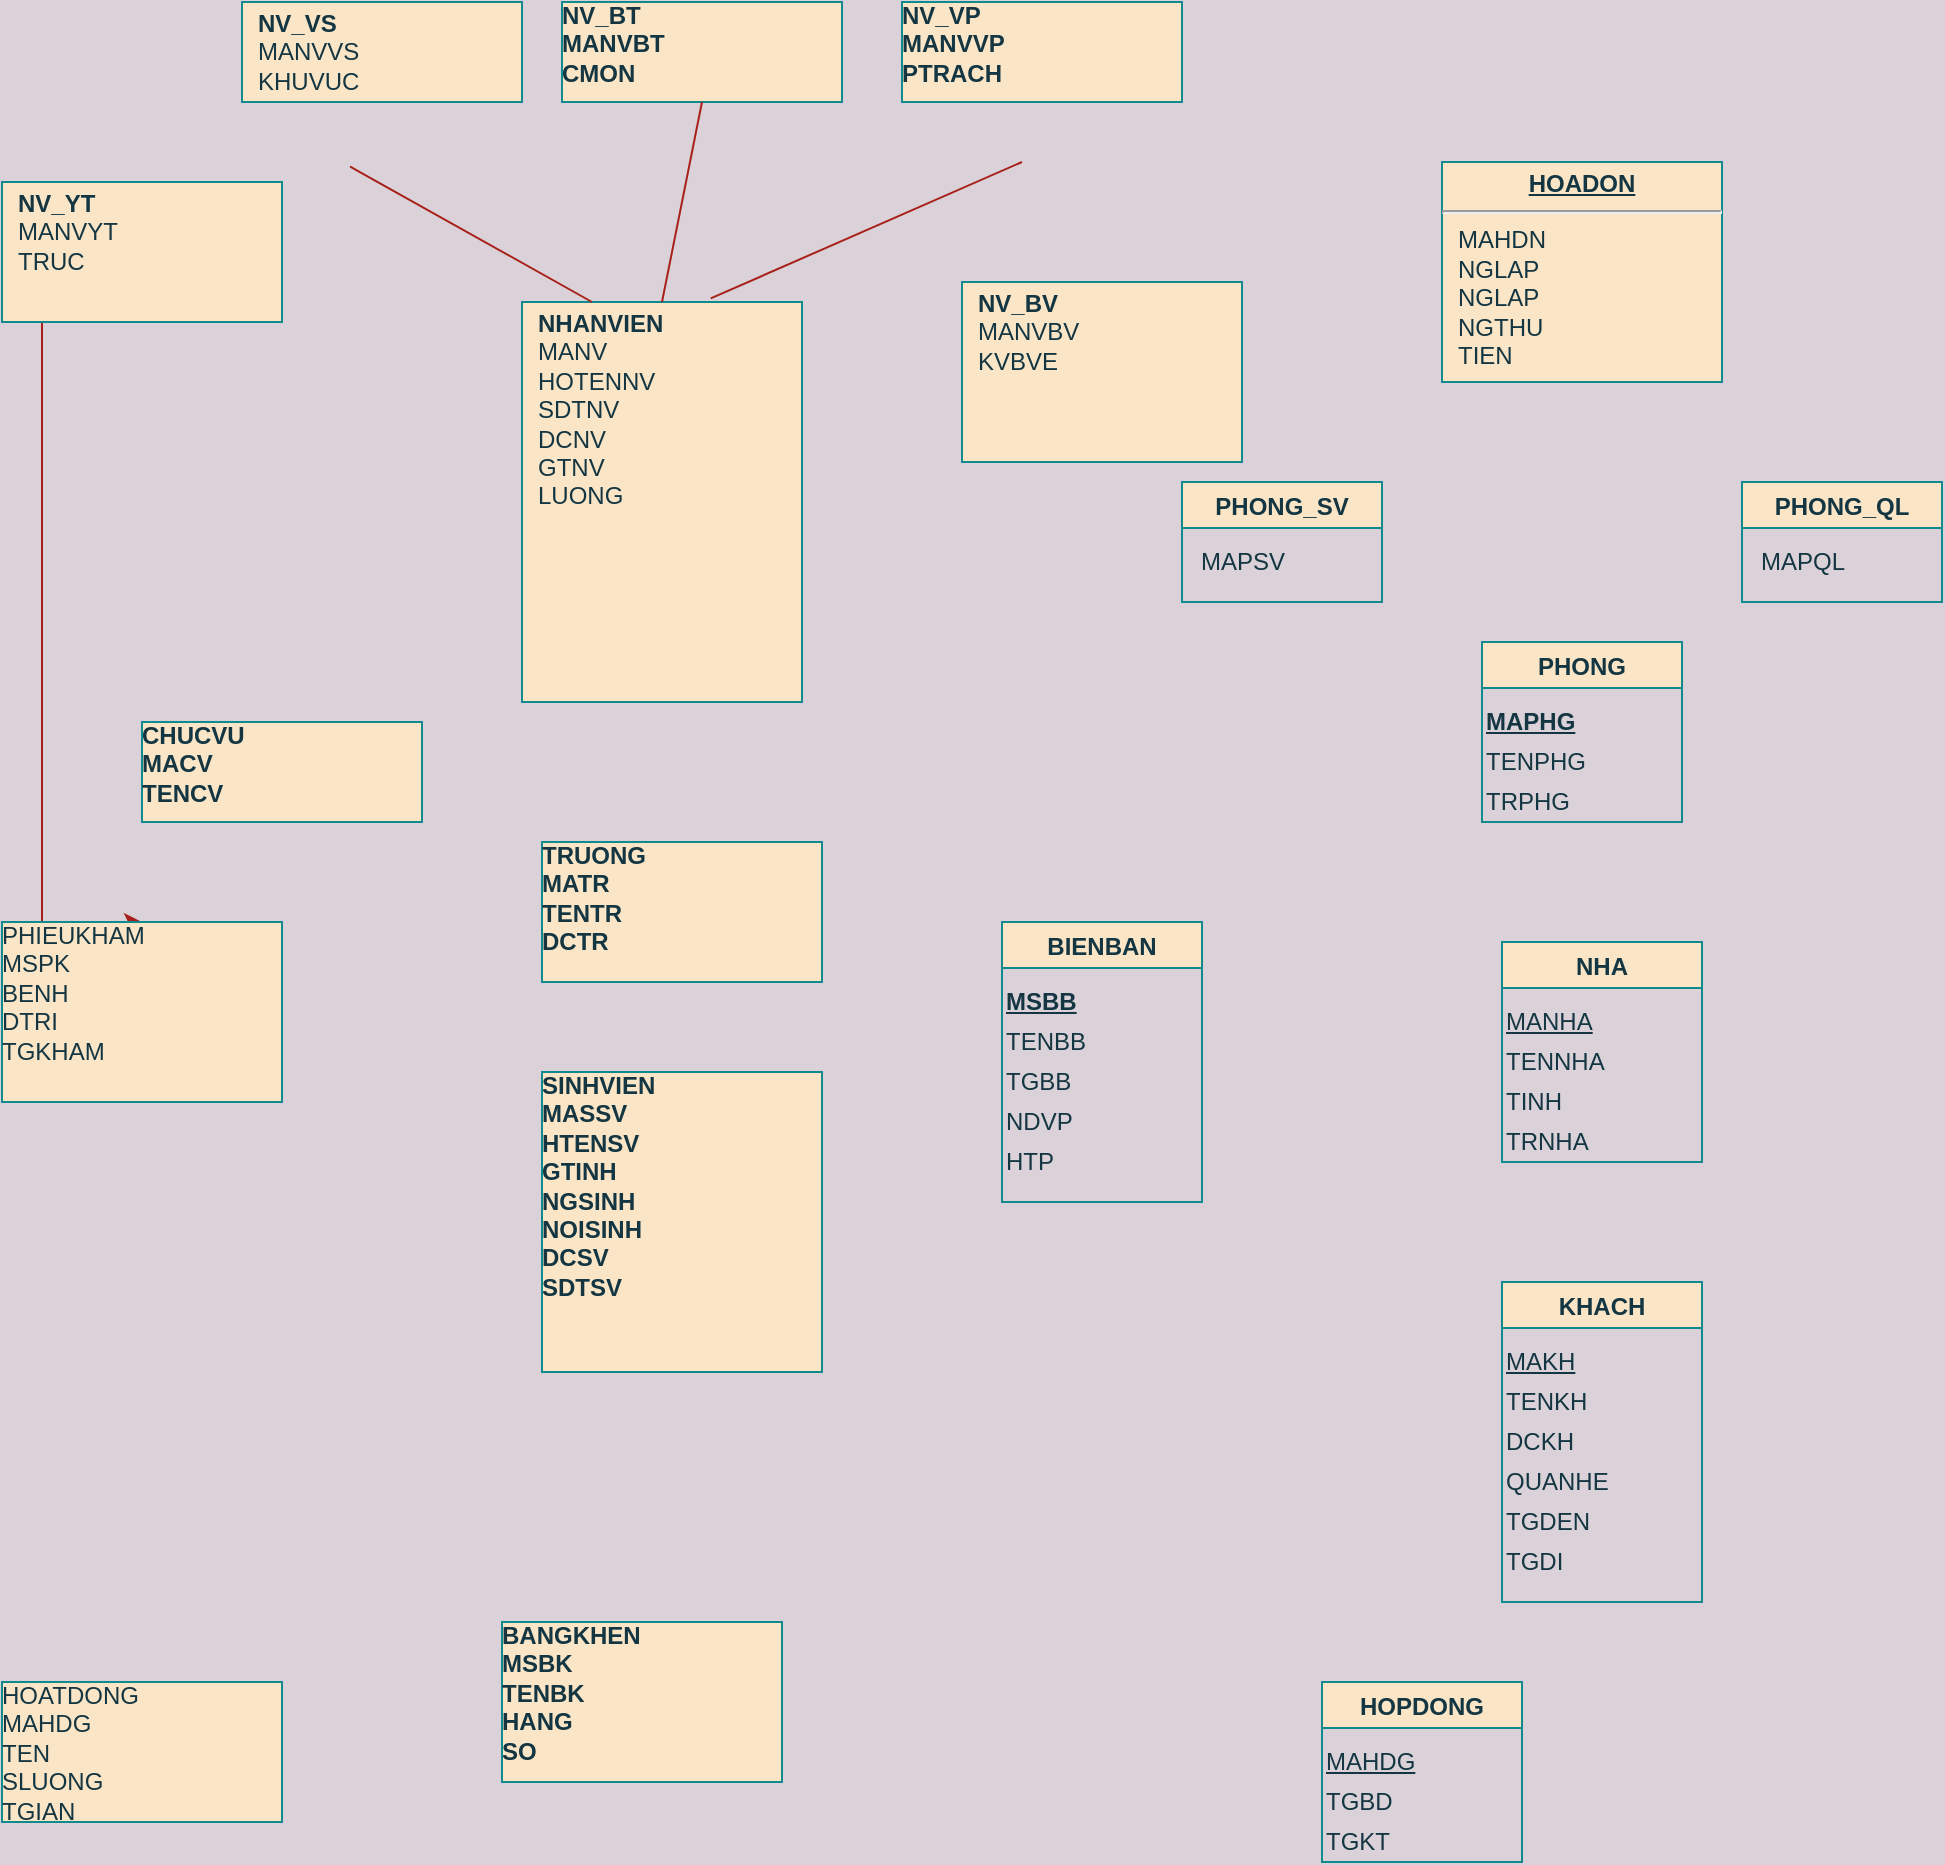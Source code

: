 <mxfile version="14.6.0" type="github">
  <diagram name="Page-1" id="a7904f86-f2b4-8e86-fa97-74104820619b">
    <mxGraphModel dx="1117" dy="1049" grid="1" gridSize="10" guides="1" tooltips="1" connect="1" arrows="1" fold="1" page="1" pageScale="1" pageWidth="1100" pageHeight="850" background="#DAD2D8" math="0" shadow="0">
      <root>
        <mxCell id="0" />
        <mxCell id="1" parent="0" />
        <mxCell id="24794b860abc3c2d-18" value="&lt;p style=&quot;margin: 0px ; margin-top: 4px ; text-align: center ; text-decoration: underline&quot;&gt;&lt;/p&gt;&lt;p style=&quot;margin: 0px ; margin-left: 8px&quot;&gt;&lt;b&gt;NHANVIEN&lt;/b&gt;&lt;/p&gt;&lt;p style=&quot;margin: 0px ; margin-left: 8px&quot;&gt;MANV&lt;/p&gt;&lt;p style=&quot;margin: 0px ; margin-left: 8px&quot;&gt;HOTENNV&lt;/p&gt;&lt;p style=&quot;margin: 0px ; margin-left: 8px&quot;&gt;SDTNV&lt;/p&gt;&lt;p style=&quot;margin: 0px ; margin-left: 8px&quot;&gt;DCNV&lt;/p&gt;&lt;p style=&quot;margin: 0px ; margin-left: 8px&quot;&gt;GTNV&lt;/p&gt;&lt;p style=&quot;margin: 0px ; margin-left: 8px&quot;&gt;LUONG&lt;/p&gt;" style="verticalAlign=top;align=left;overflow=fill;fontSize=12;fontFamily=Helvetica;html=1;rounded=0;shadow=0;comic=0;labelBackgroundColor=none;strokeWidth=1;horizontal=1;labelBorderColor=none;fillColor=#FAE5C7;strokeColor=#0F8B8D;fontColor=#143642;" parent="1" vertex="1">
          <mxGeometry x="300" y="190" width="140" height="200" as="geometry" />
        </mxCell>
        <mxCell id="24794b860abc3c2d-1" value="&lt;p style=&quot;margin: 0px ; margin-top: 4px ; text-align: center ; text-decoration: underline&quot;&gt;&lt;/p&gt;&lt;p style=&quot;margin: 0px ; margin-left: 8px&quot;&gt;&lt;b&gt;NV_VS&lt;/b&gt;&lt;/p&gt;&lt;p style=&quot;margin: 0px ; margin-left: 8px&quot;&gt;MANVVS&lt;/p&gt;&lt;p style=&quot;margin: 0px ; margin-left: 8px&quot;&gt;KHUVUC&lt;/p&gt;" style="verticalAlign=top;align=left;overflow=fill;fontSize=12;fontFamily=Helvetica;html=1;rounded=0;shadow=0;comic=0;labelBackgroundColor=none;strokeWidth=1;fillColor=#FAE5C7;strokeColor=#0F8B8D;fontColor=#143642;" parent="1" vertex="1">
          <mxGeometry x="160" y="40" width="140" height="50" as="geometry" />
        </mxCell>
        <mxCell id="24794b860abc3c2d-16" value="&lt;b&gt;CHUCVU&lt;br&gt;MACV&lt;br&gt;TENCV&lt;br&gt;&lt;br&gt;&lt;/b&gt;" style="verticalAlign=top;align=left;overflow=fill;fontSize=12;fontFamily=Helvetica;html=1;rounded=0;shadow=0;comic=0;labelBackgroundColor=none;strokeWidth=1;fillColor=#FAE5C7;strokeColor=#0F8B8D;fontColor=#143642;" parent="1" vertex="1">
          <mxGeometry x="110" y="400" width="140" height="50" as="geometry" />
        </mxCell>
        <mxCell id="zZlz-yJvuCY5TDo2Zsq6-52" style="edgeStyle=orthogonalEdgeStyle;rounded=0;orthogonalLoop=1;jettySize=auto;html=1;exitX=0.5;exitY=1;exitDx=0;exitDy=0;entryX=0.5;entryY=0;entryDx=0;entryDy=0;labelBackgroundColor=#DAD2D8;strokeColor=#A8201A;fontColor=#143642;" edge="1" parent="1" source="24794b860abc3c2d-17" target="24794b860abc3c2d-21">
          <mxGeometry relative="1" as="geometry">
            <Array as="points">
              <mxPoint x="60" y="200" />
              <mxPoint x="60" y="500" />
            </Array>
          </mxGeometry>
        </mxCell>
        <mxCell id="24794b860abc3c2d-20" value="&lt;p style=&quot;margin: 0px ; margin-top: 4px ; text-align: center ; text-decoration: underline&quot;&gt;&lt;/p&gt;&lt;p style=&quot;margin: 0px ; margin-left: 8px&quot;&gt;&lt;b&gt;NV_BV&lt;/b&gt;&lt;/p&gt;&lt;p style=&quot;margin: 0px ; margin-left: 8px&quot;&gt;MANVBV&lt;/p&gt;&lt;p style=&quot;margin: 0px ; margin-left: 8px&quot;&gt;KVBVE&lt;/p&gt;" style="verticalAlign=top;align=left;overflow=fill;fontSize=12;fontFamily=Helvetica;html=1;rounded=0;shadow=0;comic=0;labelBackgroundColor=none;strokeWidth=1;fillColor=#FAE5C7;strokeColor=#0F8B8D;fontColor=#143642;" parent="1" vertex="1">
          <mxGeometry x="520" y="180" width="140" height="90" as="geometry" />
        </mxCell>
        <mxCell id="24794b860abc3c2d-21" value="PHIEUKHAM&lt;br&gt;MSPK&lt;br&gt;BENH&lt;br&gt;DTRI&lt;br&gt;TGKHAM" style="verticalAlign=top;align=left;overflow=fill;fontSize=12;fontFamily=Helvetica;html=1;rounded=0;shadow=0;comic=0;labelBackgroundColor=none;strokeWidth=1;fillColor=#FAE5C7;strokeColor=#0F8B8D;fontColor=#143642;" parent="1" vertex="1">
          <mxGeometry x="40" y="500" width="140" height="90" as="geometry" />
        </mxCell>
        <mxCell id="24794b860abc3c2d-22" value="&lt;b&gt;TRUONG&lt;br&gt;MATR&lt;br&gt;TENTR&lt;br&gt;DCTR&lt;br&gt;&lt;br&gt;&lt;/b&gt;" style="verticalAlign=top;align=left;overflow=fill;fontSize=12;fontFamily=Helvetica;html=1;rounded=0;shadow=0;comic=0;labelBackgroundColor=none;strokeWidth=1;fillColor=#FAE5C7;strokeColor=#0F8B8D;fontColor=#143642;" parent="1" vertex="1">
          <mxGeometry x="310" y="460" width="140" height="70" as="geometry" />
        </mxCell>
        <mxCell id="24794b860abc3c2d-23" value="&lt;b&gt;NV_VP&lt;br&gt;MANVVP&lt;br&gt;PTRACH&lt;br&gt;&lt;/b&gt;" style="verticalAlign=top;align=left;overflow=fill;fontSize=12;fontFamily=Helvetica;html=1;rounded=0;shadow=0;comic=0;labelBackgroundColor=none;strokeWidth=1;fillColor=#FAE5C7;strokeColor=#0F8B8D;fontColor=#143642;" parent="1" vertex="1">
          <mxGeometry x="490" y="40" width="140" height="50" as="geometry" />
        </mxCell>
        <mxCell id="24794b860abc3c2d-24" value="HOATDONG&lt;br&gt;MAHDG&lt;br&gt;TEN&lt;br&gt;SLUONG&lt;br&gt;TGIAN" style="verticalAlign=top;align=left;overflow=fill;fontSize=12;fontFamily=Helvetica;html=1;rounded=0;shadow=0;comic=0;labelBackgroundColor=none;strokeWidth=1;fillColor=#FAE5C7;strokeColor=#0F8B8D;fontColor=#143642;" parent="1" vertex="1">
          <mxGeometry x="40" y="880" width="140" height="70" as="geometry" />
        </mxCell>
        <mxCell id="24794b860abc3c2d-25" value="&lt;b&gt;SINHVIEN&lt;br&gt;MASSV&lt;br&gt;HTENSV&lt;br&gt;GTINH&lt;br&gt;NGSINH&lt;br&gt;NOISINH&lt;br&gt;DCSV&lt;br&gt;SDTSV&lt;br&gt;&lt;/b&gt;" style="verticalAlign=top;align=left;overflow=fill;fontSize=12;fontFamily=Helvetica;html=1;rounded=0;shadow=0;comic=0;labelBackgroundColor=none;strokeWidth=1;fillColor=#FAE5C7;strokeColor=#0F8B8D;fontColor=#143642;" parent="1" vertex="1">
          <mxGeometry x="310" y="575" width="140" height="150" as="geometry" />
        </mxCell>
        <mxCell id="24794b860abc3c2d-26" value="&lt;p style=&quot;margin: 0px ; margin-top: 4px ; text-align: center ; text-decoration: underline&quot;&gt;&lt;b&gt;HOADON&lt;/b&gt;&lt;/p&gt;&lt;hr&gt;&lt;p style=&quot;margin: 0px ; margin-left: 8px&quot;&gt;MAHDN&lt;/p&gt;&lt;p style=&quot;margin: 0px ; margin-left: 8px&quot;&gt;NGLAP&lt;br&gt;NGLAP&lt;/p&gt;&lt;p style=&quot;margin: 0px ; margin-left: 8px&quot;&gt;NGTHU&lt;/p&gt;&lt;p style=&quot;margin: 0px ; margin-left: 8px&quot;&gt;TIEN&lt;/p&gt;&lt;p style=&quot;margin: 0px ; margin-left: 8px&quot;&gt;&lt;br&gt;&lt;/p&gt;" style="verticalAlign=top;align=left;overflow=fill;fontSize=12;fontFamily=Helvetica;html=1;rounded=0;shadow=0;comic=0;labelBackgroundColor=none;strokeWidth=1;fillColor=#FAE5C7;strokeColor=#0F8B8D;fontColor=#143642;" parent="1" vertex="1">
          <mxGeometry x="760" y="120" width="140" height="110" as="geometry" />
        </mxCell>
        <mxCell id="24794b860abc3c2d-19" value="&lt;b&gt;NV_BT&lt;br&gt;MANVBT&lt;br&gt;CMON&lt;br&gt;&lt;/b&gt;" style="verticalAlign=top;align=left;overflow=fill;fontSize=12;fontFamily=Helvetica;html=1;rounded=0;shadow=0;comic=0;labelBackgroundColor=none;strokeWidth=1;fillColor=#FAE5C7;strokeColor=#0F8B8D;fontColor=#143642;" parent="1" vertex="1">
          <mxGeometry x="320" y="40" width="140" height="50" as="geometry" />
        </mxCell>
        <mxCell id="zZlz-yJvuCY5TDo2Zsq6-2" style="edgeStyle=orthogonalEdgeStyle;rounded=0;orthogonalLoop=1;jettySize=auto;html=1;exitX=0.5;exitY=1;exitDx=0;exitDy=0;labelBackgroundColor=#DAD2D8;strokeColor=#A8201A;fontColor=#143642;" edge="1" parent="1" source="24794b860abc3c2d-19" target="24794b860abc3c2d-19">
          <mxGeometry relative="1" as="geometry" />
        </mxCell>
        <mxCell id="zZlz-yJvuCY5TDo2Zsq6-6" value="&lt;b&gt;BANGKHEN&lt;br&gt;MSBK&lt;br&gt;TENBK&lt;br&gt;HANG&lt;br&gt;SO&lt;br&gt;&lt;/b&gt;" style="verticalAlign=top;align=left;overflow=fill;fontSize=12;fontFamily=Helvetica;html=1;rounded=0;shadow=0;comic=0;labelBackgroundColor=none;strokeWidth=1;fillColor=#FAE5C7;strokeColor=#0F8B8D;fontColor=#143642;" vertex="1" parent="1">
          <mxGeometry x="290" y="850" width="140" height="80" as="geometry" />
        </mxCell>
        <mxCell id="zZlz-yJvuCY5TDo2Zsq6-7" value="PHONG_SV" style="swimlane;fillColor=#FAE5C7;strokeColor=#0F8B8D;fontColor=#143642;" vertex="1" parent="1">
          <mxGeometry x="630" y="280" width="100" height="60" as="geometry">
            <mxRectangle x="730" y="580" width="90" height="23" as="alternateBounds" />
          </mxGeometry>
        </mxCell>
        <mxCell id="zZlz-yJvuCY5TDo2Zsq6-8" value="MAPSV" style="text;html=1;align=center;verticalAlign=middle;resizable=0;points=[];autosize=1;strokeColor=none;fontColor=#143642;" vertex="1" parent="zZlz-yJvuCY5TDo2Zsq6-7">
          <mxGeometry y="30" width="60" height="20" as="geometry" />
        </mxCell>
        <mxCell id="zZlz-yJvuCY5TDo2Zsq6-10" value="PHONG_QL" style="swimlane;fillColor=#FAE5C7;strokeColor=#0F8B8D;fontColor=#143642;" vertex="1" parent="1">
          <mxGeometry x="910" y="280" width="100" height="60" as="geometry">
            <mxRectangle x="730" y="580" width="90" height="23" as="alternateBounds" />
          </mxGeometry>
        </mxCell>
        <mxCell id="zZlz-yJvuCY5TDo2Zsq6-11" value="MAPQL" style="text;html=1;align=center;verticalAlign=middle;resizable=0;points=[];autosize=1;strokeColor=none;fontColor=#143642;" vertex="1" parent="zZlz-yJvuCY5TDo2Zsq6-10">
          <mxGeometry y="30" width="60" height="20" as="geometry" />
        </mxCell>
        <mxCell id="zZlz-yJvuCY5TDo2Zsq6-12" value="BIENBAN" style="swimlane;fillColor=#FAE5C7;strokeColor=#0F8B8D;fontColor=#143642;" vertex="1" parent="1">
          <mxGeometry x="540" y="500" width="100" height="140" as="geometry">
            <mxRectangle x="730" y="580" width="90" height="23" as="alternateBounds" />
          </mxGeometry>
        </mxCell>
        <mxCell id="zZlz-yJvuCY5TDo2Zsq6-13" value="&lt;b&gt;&lt;u&gt;MSBB&lt;/u&gt;&lt;/b&gt;" style="text;html=1;align=left;verticalAlign=middle;resizable=0;points=[];autosize=1;strokeColor=none;fontColor=#143642;" vertex="1" parent="zZlz-yJvuCY5TDo2Zsq6-12">
          <mxGeometry y="30" width="50" height="20" as="geometry" />
        </mxCell>
        <mxCell id="zZlz-yJvuCY5TDo2Zsq6-16" value="TENBB" style="text;html=1;align=left;verticalAlign=middle;resizable=0;points=[];autosize=1;strokeColor=none;fontColor=#143642;" vertex="1" parent="zZlz-yJvuCY5TDo2Zsq6-12">
          <mxGeometry y="50" width="60" height="20" as="geometry" />
        </mxCell>
        <mxCell id="zZlz-yJvuCY5TDo2Zsq6-20" value="TGBB" style="text;html=1;align=left;verticalAlign=middle;resizable=0;points=[];autosize=1;strokeColor=none;fontColor=#143642;" vertex="1" parent="zZlz-yJvuCY5TDo2Zsq6-12">
          <mxGeometry y="70" width="50" height="20" as="geometry" />
        </mxCell>
        <mxCell id="zZlz-yJvuCY5TDo2Zsq6-21" value="NDVP&lt;br&gt;" style="text;html=1;align=left;verticalAlign=middle;resizable=0;points=[];autosize=1;strokeColor=none;fontColor=#143642;" vertex="1" parent="zZlz-yJvuCY5TDo2Zsq6-12">
          <mxGeometry y="90" width="50" height="20" as="geometry" />
        </mxCell>
        <mxCell id="zZlz-yJvuCY5TDo2Zsq6-22" value="HTP" style="text;html=1;align=left;verticalAlign=middle;resizable=0;points=[];autosize=1;strokeColor=none;fontColor=#143642;" vertex="1" parent="zZlz-yJvuCY5TDo2Zsq6-12">
          <mxGeometry y="110" width="40" height="20" as="geometry" />
        </mxCell>
        <mxCell id="zZlz-yJvuCY5TDo2Zsq6-23" value="PHONG" style="swimlane;fillColor=#FAE5C7;strokeColor=#0F8B8D;fontColor=#143642;" vertex="1" parent="1">
          <mxGeometry x="780" y="360" width="100" height="90" as="geometry">
            <mxRectangle x="730" y="580" width="90" height="23" as="alternateBounds" />
          </mxGeometry>
        </mxCell>
        <mxCell id="zZlz-yJvuCY5TDo2Zsq6-24" value="&lt;b&gt;&lt;u&gt;MAPHG&lt;/u&gt;&lt;/b&gt;" style="text;html=1;align=left;verticalAlign=middle;resizable=0;points=[];autosize=1;strokeColor=none;fontColor=#143642;" vertex="1" parent="zZlz-yJvuCY5TDo2Zsq6-23">
          <mxGeometry y="30" width="60" height="20" as="geometry" />
        </mxCell>
        <mxCell id="zZlz-yJvuCY5TDo2Zsq6-25" value="TENPHG" style="text;html=1;align=left;verticalAlign=middle;resizable=0;points=[];autosize=1;strokeColor=none;fontColor=#143642;" vertex="1" parent="zZlz-yJvuCY5TDo2Zsq6-23">
          <mxGeometry y="50" width="70" height="20" as="geometry" />
        </mxCell>
        <mxCell id="zZlz-yJvuCY5TDo2Zsq6-26" value="TRPHG" style="text;html=1;align=left;verticalAlign=middle;resizable=0;points=[];autosize=1;strokeColor=none;fontColor=#143642;" vertex="1" parent="zZlz-yJvuCY5TDo2Zsq6-23">
          <mxGeometry y="70" width="60" height="20" as="geometry" />
        </mxCell>
        <mxCell id="zZlz-yJvuCY5TDo2Zsq6-29" value="NHA" style="swimlane;fillColor=#FAE5C7;strokeColor=#0F8B8D;fontColor=#143642;" vertex="1" parent="1">
          <mxGeometry x="790" y="510" width="100" height="110" as="geometry">
            <mxRectangle x="730" y="580" width="90" height="23" as="alternateBounds" />
          </mxGeometry>
        </mxCell>
        <mxCell id="zZlz-yJvuCY5TDo2Zsq6-30" value="&lt;u&gt;MANHA&lt;/u&gt;" style="text;html=1;align=left;verticalAlign=middle;resizable=0;points=[];autosize=1;strokeColor=none;fontColor=#143642;" vertex="1" parent="zZlz-yJvuCY5TDo2Zsq6-29">
          <mxGeometry y="30" width="60" height="20" as="geometry" />
        </mxCell>
        <mxCell id="zZlz-yJvuCY5TDo2Zsq6-31" value="TENNHA" style="text;html=1;align=left;verticalAlign=middle;resizable=0;points=[];autosize=1;strokeColor=none;fontColor=#143642;" vertex="1" parent="zZlz-yJvuCY5TDo2Zsq6-29">
          <mxGeometry y="50" width="60" height="20" as="geometry" />
        </mxCell>
        <mxCell id="zZlz-yJvuCY5TDo2Zsq6-32" value="TINH" style="text;html=1;align=left;verticalAlign=middle;resizable=0;points=[];autosize=1;strokeColor=none;fontColor=#143642;" vertex="1" parent="zZlz-yJvuCY5TDo2Zsq6-29">
          <mxGeometry y="70" width="40" height="20" as="geometry" />
        </mxCell>
        <mxCell id="zZlz-yJvuCY5TDo2Zsq6-33" value="TRNHA" style="text;html=1;align=left;verticalAlign=middle;resizable=0;points=[];autosize=1;strokeColor=none;fontColor=#143642;" vertex="1" parent="zZlz-yJvuCY5TDo2Zsq6-29">
          <mxGeometry y="90" width="60" height="20" as="geometry" />
        </mxCell>
        <mxCell id="zZlz-yJvuCY5TDo2Zsq6-37" value="KHACH" style="swimlane;fillColor=#FAE5C7;strokeColor=#0F8B8D;fontColor=#143642;" vertex="1" parent="1">
          <mxGeometry x="790" y="680" width="100" height="160" as="geometry">
            <mxRectangle x="730" y="580" width="90" height="23" as="alternateBounds" />
          </mxGeometry>
        </mxCell>
        <mxCell id="zZlz-yJvuCY5TDo2Zsq6-38" value="&lt;u&gt;MAKH&lt;/u&gt;" style="text;html=1;align=left;verticalAlign=middle;resizable=0;points=[];autosize=1;strokeColor=none;fontColor=#143642;" vertex="1" parent="zZlz-yJvuCY5TDo2Zsq6-37">
          <mxGeometry y="30" width="50" height="20" as="geometry" />
        </mxCell>
        <mxCell id="zZlz-yJvuCY5TDo2Zsq6-39" value="TENKH" style="text;html=1;align=left;verticalAlign=middle;resizable=0;points=[];autosize=1;strokeColor=none;fontColor=#143642;" vertex="1" parent="zZlz-yJvuCY5TDo2Zsq6-37">
          <mxGeometry y="50" width="60" height="20" as="geometry" />
        </mxCell>
        <mxCell id="zZlz-yJvuCY5TDo2Zsq6-40" value="DCKH" style="text;html=1;align=left;verticalAlign=middle;resizable=0;points=[];autosize=1;strokeColor=none;fontColor=#143642;" vertex="1" parent="zZlz-yJvuCY5TDo2Zsq6-37">
          <mxGeometry y="70" width="50" height="20" as="geometry" />
        </mxCell>
        <mxCell id="zZlz-yJvuCY5TDo2Zsq6-41" value="QUANHE" style="text;html=1;align=left;verticalAlign=middle;resizable=0;points=[];autosize=1;strokeColor=none;fontColor=#143642;" vertex="1" parent="zZlz-yJvuCY5TDo2Zsq6-37">
          <mxGeometry y="90" width="70" height="20" as="geometry" />
        </mxCell>
        <mxCell id="zZlz-yJvuCY5TDo2Zsq6-42" value="TGDEN" style="text;html=1;align=left;verticalAlign=middle;resizable=0;points=[];autosize=1;strokeColor=none;fontColor=#143642;" vertex="1" parent="zZlz-yJvuCY5TDo2Zsq6-37">
          <mxGeometry y="110" width="60" height="20" as="geometry" />
        </mxCell>
        <mxCell id="zZlz-yJvuCY5TDo2Zsq6-43" value="TGDI" style="text;html=1;align=left;verticalAlign=middle;resizable=0;points=[];autosize=1;strokeColor=none;fontColor=#143642;" vertex="1" parent="zZlz-yJvuCY5TDo2Zsq6-37">
          <mxGeometry y="130" width="40" height="20" as="geometry" />
        </mxCell>
        <mxCell id="zZlz-yJvuCY5TDo2Zsq6-44" value="HOPDONG" style="swimlane;fillColor=#FAE5C7;strokeColor=#0F8B8D;fontColor=#143642;" vertex="1" parent="1">
          <mxGeometry x="700" y="880" width="100" height="90" as="geometry">
            <mxRectangle x="730" y="580" width="90" height="23" as="alternateBounds" />
          </mxGeometry>
        </mxCell>
        <mxCell id="zZlz-yJvuCY5TDo2Zsq6-45" value="&lt;u&gt;MAHDG&lt;/u&gt;" style="text;html=1;align=left;verticalAlign=middle;resizable=0;points=[];autosize=1;strokeColor=none;fontColor=#143642;" vertex="1" parent="zZlz-yJvuCY5TDo2Zsq6-44">
          <mxGeometry y="30" width="60" height="20" as="geometry" />
        </mxCell>
        <mxCell id="zZlz-yJvuCY5TDo2Zsq6-46" value="TGBD" style="text;html=1;align=left;verticalAlign=middle;resizable=0;points=[];autosize=1;strokeColor=none;fontColor=#143642;" vertex="1" parent="zZlz-yJvuCY5TDo2Zsq6-44">
          <mxGeometry y="50" width="50" height="20" as="geometry" />
        </mxCell>
        <mxCell id="zZlz-yJvuCY5TDo2Zsq6-47" value="TGKT" style="text;html=1;align=left;verticalAlign=middle;resizable=0;points=[];autosize=1;strokeColor=none;fontColor=#143642;" vertex="1" parent="zZlz-yJvuCY5TDo2Zsq6-44">
          <mxGeometry y="70" width="50" height="20" as="geometry" />
        </mxCell>
        <mxCell id="zZlz-yJvuCY5TDo2Zsq6-56" value="" style="endArrow=none;html=1;entryX=0.25;entryY=0;entryDx=0;entryDy=0;exitX=0.25;exitY=0;exitDx=0;exitDy=0;labelBackgroundColor=#DAD2D8;strokeColor=#A8201A;fontColor=#143642;" edge="1" parent="1" source="24794b860abc3c2d-18" target="24794b860abc3c2d-18">
          <mxGeometry width="50" height="50" relative="1" as="geometry">
            <mxPoint x="470" y="370" as="sourcePoint" />
            <mxPoint x="520" y="320" as="targetPoint" />
            <Array as="points">
              <mxPoint x="210" y="120" />
            </Array>
          </mxGeometry>
        </mxCell>
        <mxCell id="zZlz-yJvuCY5TDo2Zsq6-57" value="" style="endArrow=none;html=1;entryX=0.5;entryY=1;entryDx=0;entryDy=0;exitX=0.5;exitY=0;exitDx=0;exitDy=0;labelBackgroundColor=#DAD2D8;strokeColor=#A8201A;fontColor=#143642;" edge="1" parent="1" source="24794b860abc3c2d-18" target="24794b860abc3c2d-19">
          <mxGeometry width="50" height="50" relative="1" as="geometry">
            <mxPoint x="370" y="180" as="sourcePoint" />
            <mxPoint x="415" y="110" as="targetPoint" />
          </mxGeometry>
        </mxCell>
        <mxCell id="zZlz-yJvuCY5TDo2Zsq6-59" value="" style="endArrow=none;html=1;exitX=0.674;exitY=-0.009;exitDx=0;exitDy=0;exitPerimeter=0;labelBackgroundColor=#DAD2D8;strokeColor=#A8201A;fontColor=#143642;" edge="1" parent="1" source="24794b860abc3c2d-18">
          <mxGeometry width="50" height="50" relative="1" as="geometry">
            <mxPoint x="500" y="170" as="sourcePoint" />
            <mxPoint x="550" y="120" as="targetPoint" />
          </mxGeometry>
        </mxCell>
        <mxCell id="24794b860abc3c2d-17" value="&lt;p style=&quot;margin: 0px ; margin-top: 4px ; text-align: center ; text-decoration: underline&quot;&gt;&lt;/p&gt;&lt;p style=&quot;margin: 0px ; margin-left: 8px&quot;&gt;&lt;b&gt;NV_YT&lt;/b&gt;&lt;/p&gt;&lt;p style=&quot;margin: 0px ; margin-left: 8px&quot;&gt;MANVYT&lt;/p&gt;&lt;p style=&quot;margin: 0px ; margin-left: 8px&quot;&gt;TRUC&lt;/p&gt;" style="verticalAlign=top;align=left;overflow=fill;fontSize=12;fontFamily=Helvetica;html=1;rounded=0;shadow=0;comic=0;labelBackgroundColor=none;strokeWidth=1;glass=0;sketch=0;labelBorderColor=none;fillColor=#FAE5C7;strokeColor=#0F8B8D;fontColor=#143642;" parent="1" vertex="1">
          <mxGeometry x="40" y="130" width="140" height="70" as="geometry" />
        </mxCell>
      </root>
    </mxGraphModel>
  </diagram>
</mxfile>
